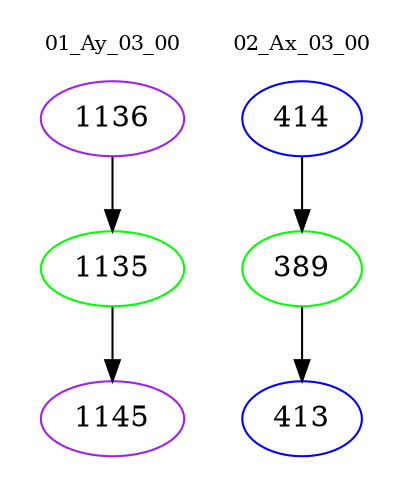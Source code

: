 digraph{
subgraph cluster_0 {
color = white
label = "01_Ay_03_00";
fontsize=10;
T0_1136 [label="1136", color="purple"]
T0_1136 -> T0_1135 [color="black"]
T0_1135 [label="1135", color="green"]
T0_1135 -> T0_1145 [color="black"]
T0_1145 [label="1145", color="purple"]
}
subgraph cluster_1 {
color = white
label = "02_Ax_03_00";
fontsize=10;
T1_414 [label="414", color="blue"]
T1_414 -> T1_389 [color="black"]
T1_389 [label="389", color="green"]
T1_389 -> T1_413 [color="black"]
T1_413 [label="413", color="blue"]
}
}
